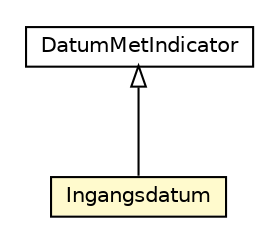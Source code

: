 #!/usr/local/bin/dot
#
# Class diagram 
# Generated by UMLGraph version R5_6-24-gf6e263 (http://www.umlgraph.org/)
#

digraph G {
	edge [fontname="Helvetica",fontsize=10,labelfontname="Helvetica",labelfontsize=10];
	node [fontname="Helvetica",fontsize=10,shape=plaintext];
	nodesep=0.25;
	ranksep=0.5;
	// nl.egem.stuf.sector.bg._0204.PRBFund.Ingangsdatum
	c142519 [label=<<table title="nl.egem.stuf.sector.bg._0204.PRBFund.Ingangsdatum" border="0" cellborder="1" cellspacing="0" cellpadding="2" port="p" bgcolor="lemonChiffon" href="./PRBFund.Ingangsdatum.html">
		<tr><td><table border="0" cellspacing="0" cellpadding="1">
<tr><td align="center" balign="center"> Ingangsdatum </td></tr>
		</table></td></tr>
		</table>>, URL="./PRBFund.Ingangsdatum.html", fontname="Helvetica", fontcolor="black", fontsize=10.0];
	// nl.egem.stuf.stuf0204.DatumMetIndicator
	c142691 [label=<<table title="nl.egem.stuf.stuf0204.DatumMetIndicator" border="0" cellborder="1" cellspacing="0" cellpadding="2" port="p" href="../../../stuf0204/DatumMetIndicator.html">
		<tr><td><table border="0" cellspacing="0" cellpadding="1">
<tr><td align="center" balign="center"> DatumMetIndicator </td></tr>
		</table></td></tr>
		</table>>, URL="../../../stuf0204/DatumMetIndicator.html", fontname="Helvetica", fontcolor="black", fontsize=10.0];
	//nl.egem.stuf.sector.bg._0204.PRBFund.Ingangsdatum extends nl.egem.stuf.stuf0204.DatumMetIndicator
	c142691:p -> c142519:p [dir=back,arrowtail=empty];
}

